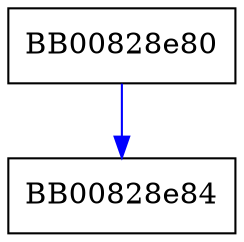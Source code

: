 digraph poly1305_emit {
  node [shape="box"];
  graph [splines=ortho];
  BB00828e80 -> BB00828e84 [color="blue"];
}